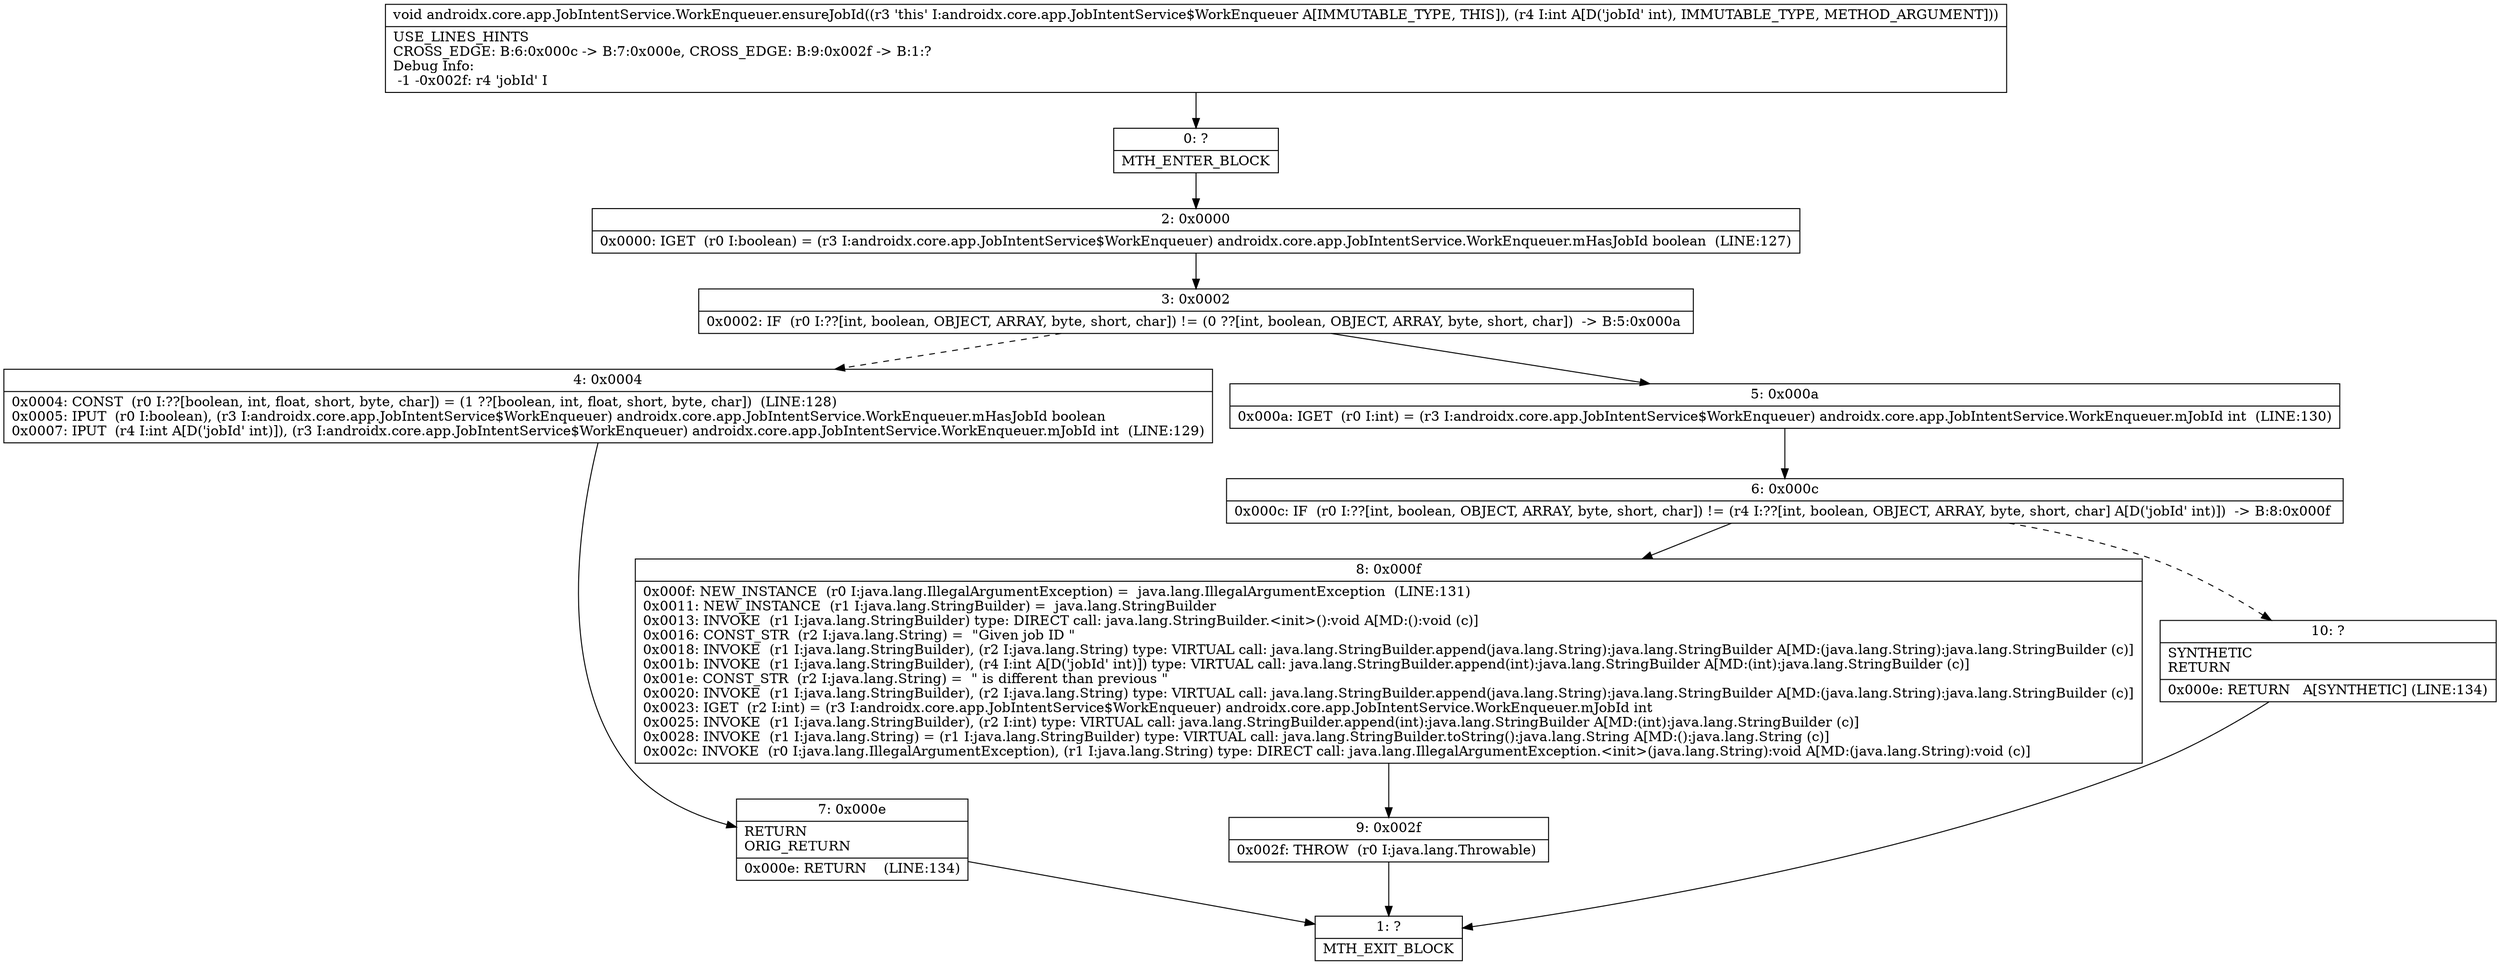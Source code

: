 digraph "CFG forandroidx.core.app.JobIntentService.WorkEnqueuer.ensureJobId(I)V" {
Node_0 [shape=record,label="{0\:\ ?|MTH_ENTER_BLOCK\l}"];
Node_2 [shape=record,label="{2\:\ 0x0000|0x0000: IGET  (r0 I:boolean) = (r3 I:androidx.core.app.JobIntentService$WorkEnqueuer) androidx.core.app.JobIntentService.WorkEnqueuer.mHasJobId boolean  (LINE:127)\l}"];
Node_3 [shape=record,label="{3\:\ 0x0002|0x0002: IF  (r0 I:??[int, boolean, OBJECT, ARRAY, byte, short, char]) != (0 ??[int, boolean, OBJECT, ARRAY, byte, short, char])  \-\> B:5:0x000a \l}"];
Node_4 [shape=record,label="{4\:\ 0x0004|0x0004: CONST  (r0 I:??[boolean, int, float, short, byte, char]) = (1 ??[boolean, int, float, short, byte, char])  (LINE:128)\l0x0005: IPUT  (r0 I:boolean), (r3 I:androidx.core.app.JobIntentService$WorkEnqueuer) androidx.core.app.JobIntentService.WorkEnqueuer.mHasJobId boolean \l0x0007: IPUT  (r4 I:int A[D('jobId' int)]), (r3 I:androidx.core.app.JobIntentService$WorkEnqueuer) androidx.core.app.JobIntentService.WorkEnqueuer.mJobId int  (LINE:129)\l}"];
Node_7 [shape=record,label="{7\:\ 0x000e|RETURN\lORIG_RETURN\l|0x000e: RETURN    (LINE:134)\l}"];
Node_1 [shape=record,label="{1\:\ ?|MTH_EXIT_BLOCK\l}"];
Node_5 [shape=record,label="{5\:\ 0x000a|0x000a: IGET  (r0 I:int) = (r3 I:androidx.core.app.JobIntentService$WorkEnqueuer) androidx.core.app.JobIntentService.WorkEnqueuer.mJobId int  (LINE:130)\l}"];
Node_6 [shape=record,label="{6\:\ 0x000c|0x000c: IF  (r0 I:??[int, boolean, OBJECT, ARRAY, byte, short, char]) != (r4 I:??[int, boolean, OBJECT, ARRAY, byte, short, char] A[D('jobId' int)])  \-\> B:8:0x000f \l}"];
Node_8 [shape=record,label="{8\:\ 0x000f|0x000f: NEW_INSTANCE  (r0 I:java.lang.IllegalArgumentException) =  java.lang.IllegalArgumentException  (LINE:131)\l0x0011: NEW_INSTANCE  (r1 I:java.lang.StringBuilder) =  java.lang.StringBuilder \l0x0013: INVOKE  (r1 I:java.lang.StringBuilder) type: DIRECT call: java.lang.StringBuilder.\<init\>():void A[MD:():void (c)]\l0x0016: CONST_STR  (r2 I:java.lang.String) =  \"Given job ID \" \l0x0018: INVOKE  (r1 I:java.lang.StringBuilder), (r2 I:java.lang.String) type: VIRTUAL call: java.lang.StringBuilder.append(java.lang.String):java.lang.StringBuilder A[MD:(java.lang.String):java.lang.StringBuilder (c)]\l0x001b: INVOKE  (r1 I:java.lang.StringBuilder), (r4 I:int A[D('jobId' int)]) type: VIRTUAL call: java.lang.StringBuilder.append(int):java.lang.StringBuilder A[MD:(int):java.lang.StringBuilder (c)]\l0x001e: CONST_STR  (r2 I:java.lang.String) =  \" is different than previous \" \l0x0020: INVOKE  (r1 I:java.lang.StringBuilder), (r2 I:java.lang.String) type: VIRTUAL call: java.lang.StringBuilder.append(java.lang.String):java.lang.StringBuilder A[MD:(java.lang.String):java.lang.StringBuilder (c)]\l0x0023: IGET  (r2 I:int) = (r3 I:androidx.core.app.JobIntentService$WorkEnqueuer) androidx.core.app.JobIntentService.WorkEnqueuer.mJobId int \l0x0025: INVOKE  (r1 I:java.lang.StringBuilder), (r2 I:int) type: VIRTUAL call: java.lang.StringBuilder.append(int):java.lang.StringBuilder A[MD:(int):java.lang.StringBuilder (c)]\l0x0028: INVOKE  (r1 I:java.lang.String) = (r1 I:java.lang.StringBuilder) type: VIRTUAL call: java.lang.StringBuilder.toString():java.lang.String A[MD:():java.lang.String (c)]\l0x002c: INVOKE  (r0 I:java.lang.IllegalArgumentException), (r1 I:java.lang.String) type: DIRECT call: java.lang.IllegalArgumentException.\<init\>(java.lang.String):void A[MD:(java.lang.String):void (c)]\l}"];
Node_9 [shape=record,label="{9\:\ 0x002f|0x002f: THROW  (r0 I:java.lang.Throwable) \l}"];
Node_10 [shape=record,label="{10\:\ ?|SYNTHETIC\lRETURN\l|0x000e: RETURN   A[SYNTHETIC] (LINE:134)\l}"];
MethodNode[shape=record,label="{void androidx.core.app.JobIntentService.WorkEnqueuer.ensureJobId((r3 'this' I:androidx.core.app.JobIntentService$WorkEnqueuer A[IMMUTABLE_TYPE, THIS]), (r4 I:int A[D('jobId' int), IMMUTABLE_TYPE, METHOD_ARGUMENT]))  | USE_LINES_HINTS\lCROSS_EDGE: B:6:0x000c \-\> B:7:0x000e, CROSS_EDGE: B:9:0x002f \-\> B:1:?\lDebug Info:\l  \-1 \-0x002f: r4 'jobId' I\l}"];
MethodNode -> Node_0;Node_0 -> Node_2;
Node_2 -> Node_3;
Node_3 -> Node_4[style=dashed];
Node_3 -> Node_5;
Node_4 -> Node_7;
Node_7 -> Node_1;
Node_5 -> Node_6;
Node_6 -> Node_8;
Node_6 -> Node_10[style=dashed];
Node_8 -> Node_9;
Node_9 -> Node_1;
Node_10 -> Node_1;
}


